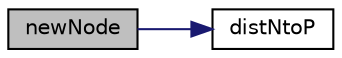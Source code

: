digraph "newNode"
{
  edge [fontname="Helvetica",fontsize="10",labelfontname="Helvetica",labelfontsize="10"];
  node [fontname="Helvetica",fontsize="10",shape=record];
  rankdir="LR";
  Node1 [label="newNode",height=0.2,width=0.4,color="black", fillcolor="grey75", style="filled", fontcolor="black"];
  Node1 -> Node2 [color="midnightblue",fontsize="10",style="solid",fontname="Helvetica"];
  Node2 [label="distNtoP",height=0.2,width=0.4,color="black", fillcolor="white", style="filled",URL="$dd/db2/astar_md_8h.html#aa2236259a3dd1633bef2c35b9ccfd56a",tooltip="Calculate the distance as the crows fly from the node N to the player P. "];
}
